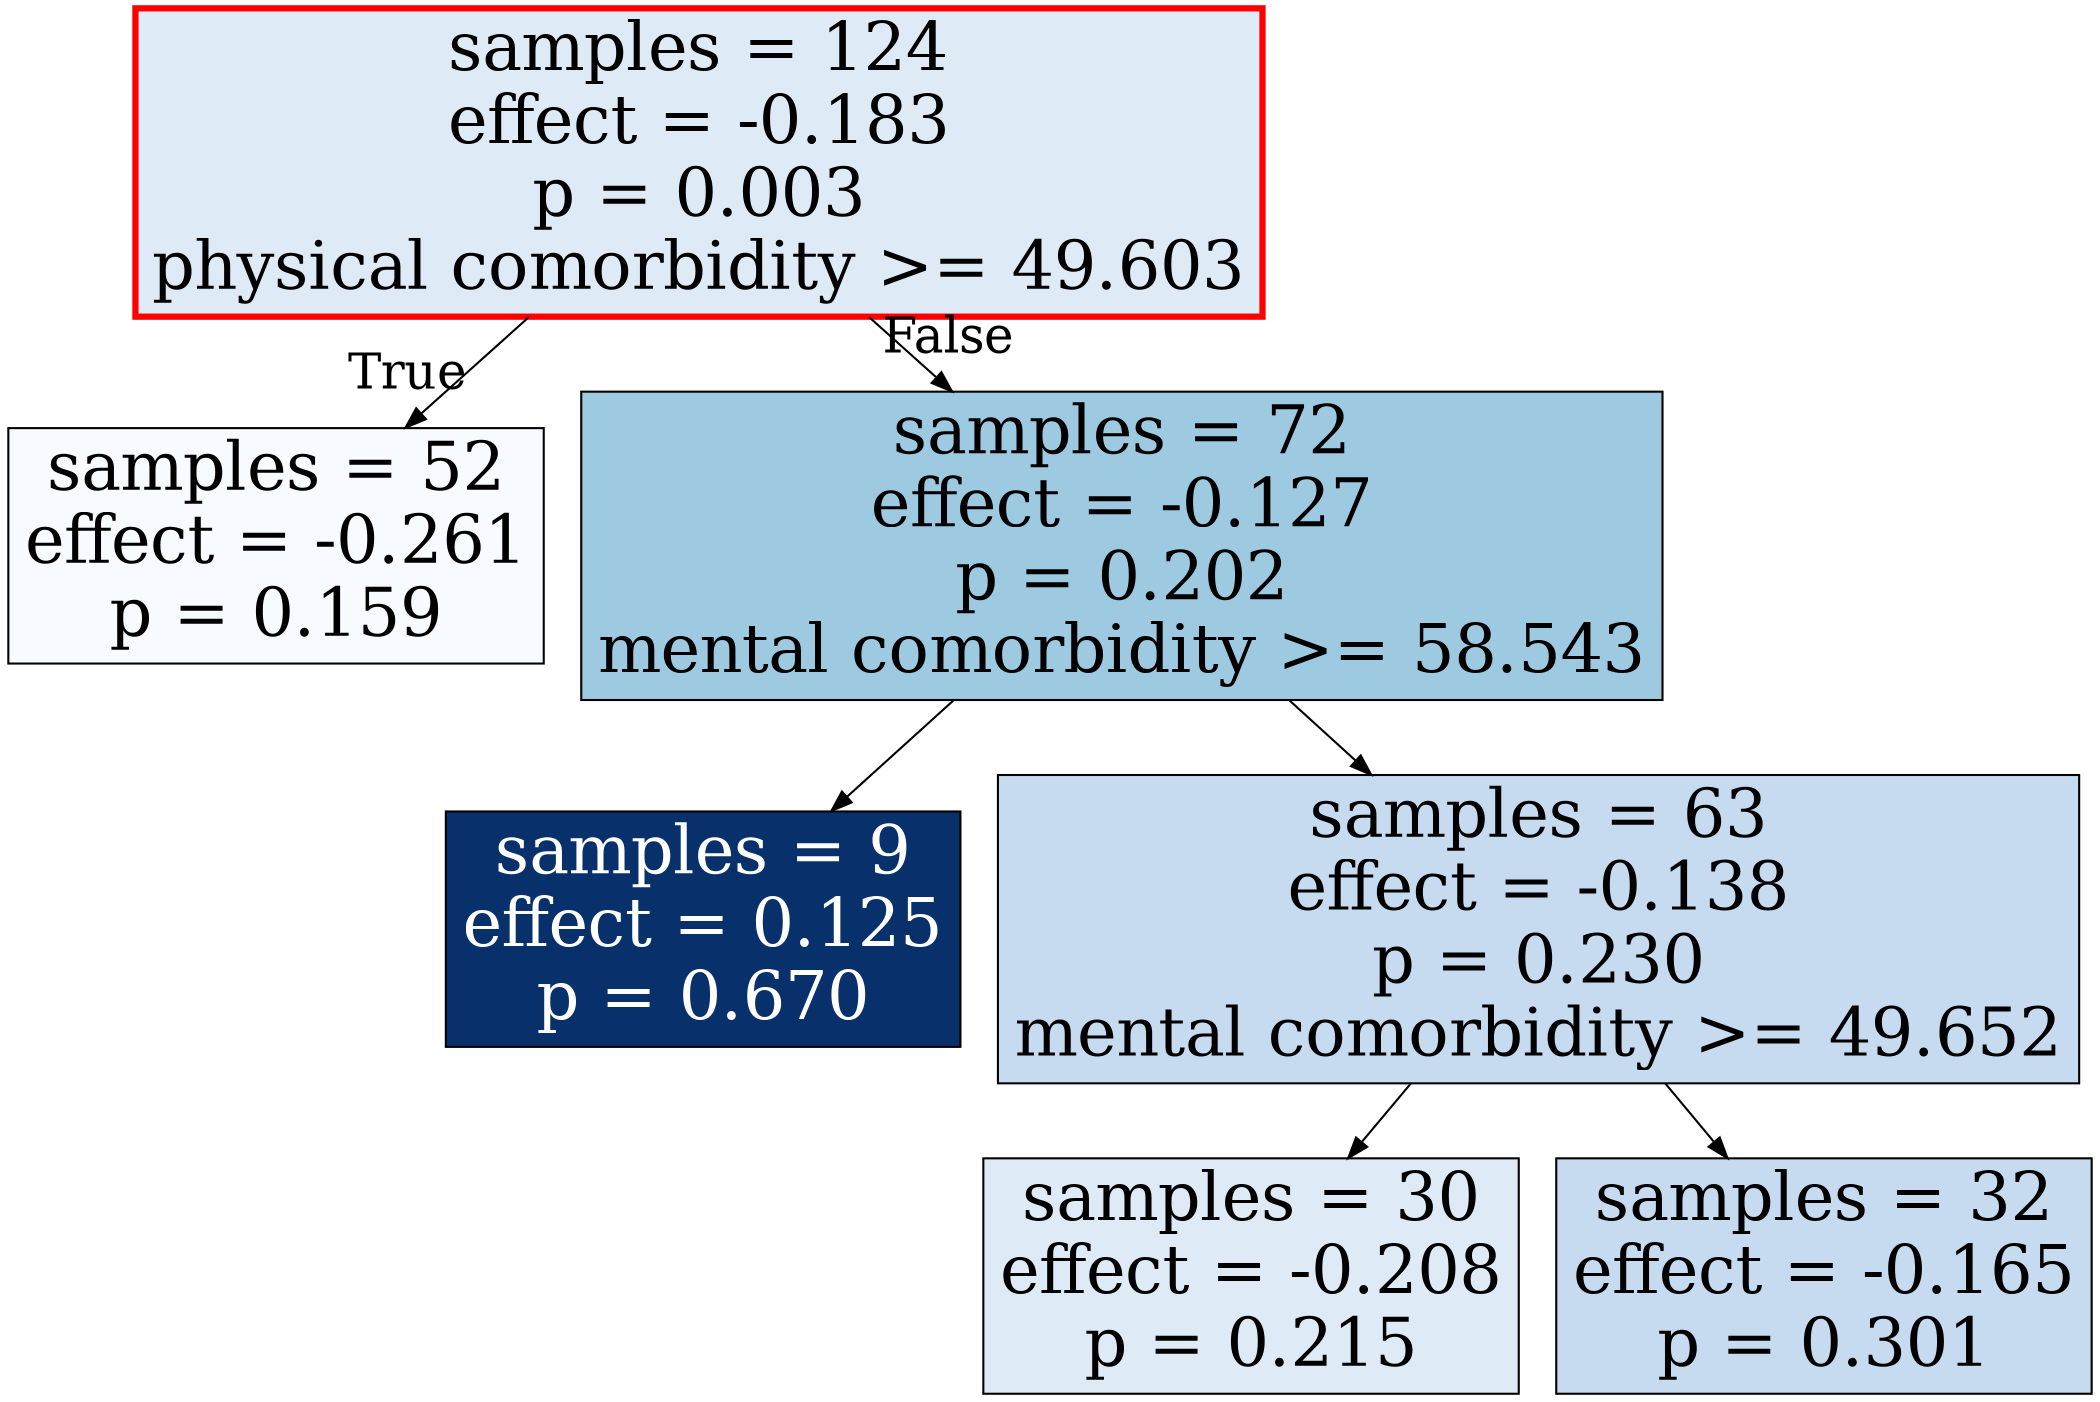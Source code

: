 digraph Tree {
node [shape=box, fontsize=32] ;
edge [fontsize=24] ;
0 [label="samples = 124\neffect = -0.183\np = 0.003\nphysical comorbidity >= 49.603\n", style=filled, fillcolor="/blues9/2", color=red, penwidth=3.0] ;
0 -> 1 [labeldistance=2.5, labelangle=45, headlabel="True"] ;
1 [label="samples = 52\neffect = -0.261\np = 0.159", style=filled, fillcolor="/blues9/1"] ;
0 -> 2 [labeldistance=2.5, labelangle=-45, headlabel="False"] ;
2 [label="samples = 72\neffect = -0.127\np = 0.202\nmental comorbidity >= 58.543\n", style=filled, fillcolor="/blues9/4"] ;
2 -> 3 ;
3 [label="samples = 9\neffect = 0.125\np = 0.670", style=filled, fillcolor="/blues9/9", fontcolor=white] ;
2 -> 4 ;
4 [label="samples = 63\neffect = -0.138\np = 0.230\nmental comorbidity >= 49.652\n", style=filled, fillcolor="/blues9/3"] ;
4 -> 5 ;
5 [label="samples = 30\neffect = -0.208\np = 0.215", style=filled, fillcolor="/blues9/2"] ;
4 -> 6 ;
6 [label="samples = 32\neffect = -0.165\np = 0.301", style=filled, fillcolor="/blues9/3"] ;
}
